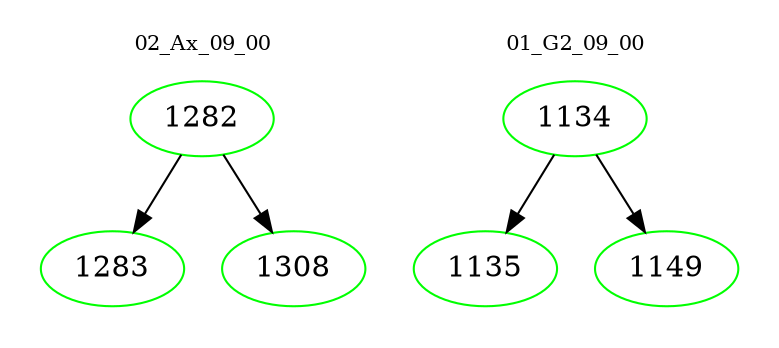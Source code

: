 digraph{
subgraph cluster_0 {
color = white
label = "02_Ax_09_00";
fontsize=10;
T0_1282 [label="1282", color="green"]
T0_1282 -> T0_1283 [color="black"]
T0_1283 [label="1283", color="green"]
T0_1282 -> T0_1308 [color="black"]
T0_1308 [label="1308", color="green"]
}
subgraph cluster_1 {
color = white
label = "01_G2_09_00";
fontsize=10;
T1_1134 [label="1134", color="green"]
T1_1134 -> T1_1135 [color="black"]
T1_1135 [label="1135", color="green"]
T1_1134 -> T1_1149 [color="black"]
T1_1149 [label="1149", color="green"]
}
}
